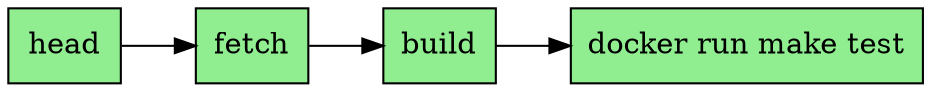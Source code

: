 digraph pipeline {
  node [shape="box"]
  rankdir=LR
  n4 [label="head",fillcolor="#90ee90",style="filled"]
  n3 [label="fetch",fillcolor="#90ee90",style="filled"]
  n4 -> n3
  n2 [label="build",fillcolor="#90ee90",style="filled"]
  n3 -> n2
  n1 [label="docker run make test",fillcolor="#90ee90",style="filled"]
  n2 -> n1
  }
